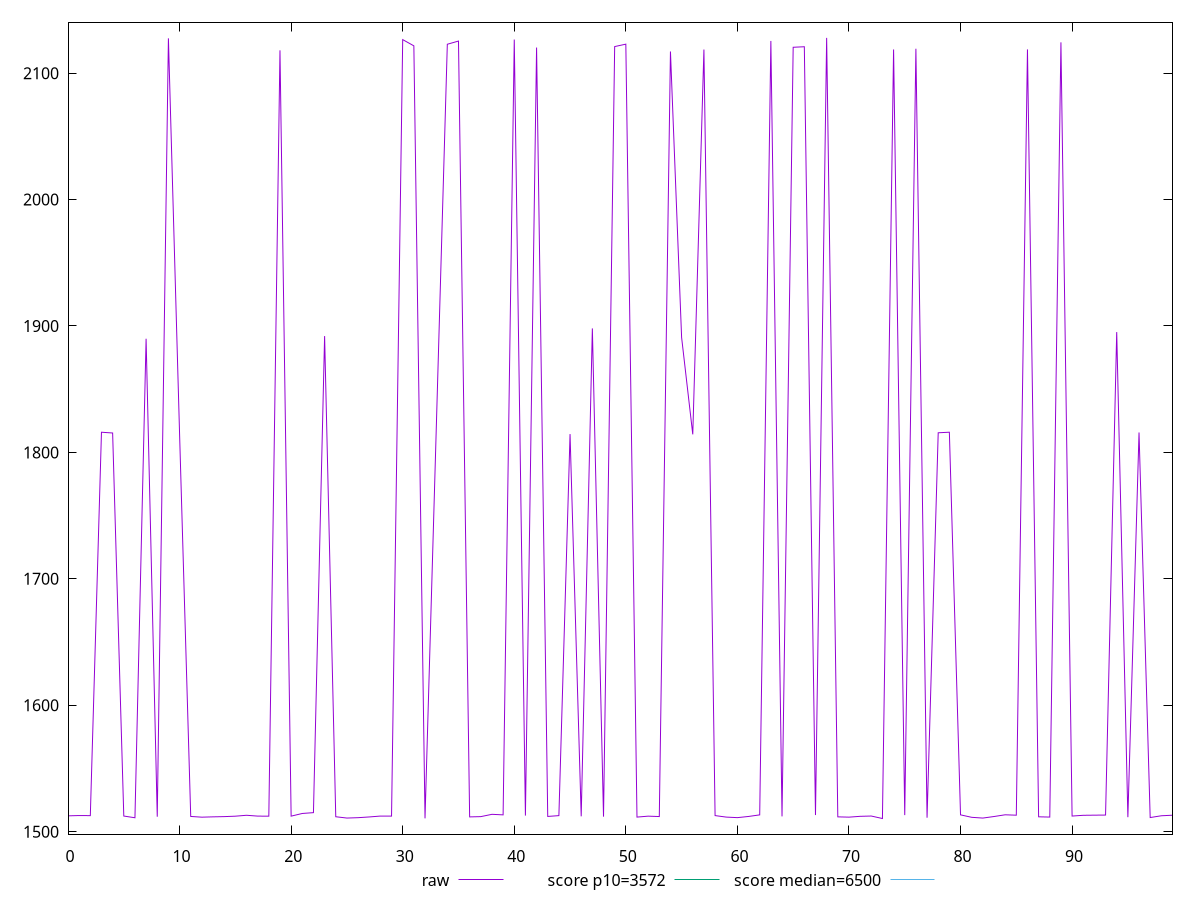 reset

$raw <<EOF
0 1512.5450999999998
1 1512.7898
2 1512.7122999999997
3 1815.9706999999999
4 1815.3698
5 1512.3962
6 1511.0292
7 1889.9069499999996
8 1511.8717000000001
9 2127.5266000000006
10 1814.8539
11 1512.0697
12 1511.4937
13 1511.7517
14 1511.9356
15 1512.2756999999997
16 1512.9938000000002
17 1512.3415
18 1512.2648
19 2118.01035
20 1512.3009
21 1514.4204000000002
22 1515.0818
23 1891.9956499999998
24 1511.8365
25 1510.7986
26 1511.0933
27 1511.6677
28 1512.3692
29 1512.3165000000004
30 2126.52275
31 2121.58605
32 1510.5582
33 1816.0124
34 2122.8513
35 2125.3681500000002
36 1511.7137000000002
37 1511.9260000000002
38 1513.7508
39 1513.3195999999998
40 2126.5461
41 1512.7401000000002
42 2120.2714
43 1512.0814
44 1512.7191
45 1814.4798
46 1512.1834
47 1898.0655000000002
48 1511.9084999999998
49 2121.0107
50 2122.9211999999998
51 1511.5583
52 1512.2967999999998
53 1511.9845
54 2117.1429000000007
55 1890.9090999999996
56 1814.272
57 2118.63865
58 1512.7432
59 1511.5524
60 1511.1264
61 1512.0600999999997
62 1513.3143
63 2125.46445
64 1512.0946
65 2120.4595999999997
66 2120.87775
67 1513.1734999999999
68 2127.8655
69 1511.7476000000004
70 1511.5095999999999
71 1512.1618999999996
72 1512.3959
73 1510.4286000000002
74 2118.7026499999997
75 1513.1163
76 2119.2700999999997
77 1511.0492999999997
78 1815.5373
79 1815.9814999999999
80 1513.3328000000001
81 1511.3780000000002
82 1510.7871
83 1512.0085
84 1513.3778000000002
85 1513.0617
86 2118.78495
87 1511.7861999999998
88 1511.5686
89 2124.34705
90 1512.3790999999999
91 1512.9732999999999
92 1513.0808000000002
93 1513.1664
94 1895.1799500000002
95 1511.5045999999995
96 1815.7525000000003
97 1511.1965
98 1512.6099999999997
99 1513.0369999999998
EOF

set key outside below
set xrange [0:99]
set yrange [1498.0798620000003:2140.214238]
set terminal svg size 640, 490 enhanced background rgb 'white'
set output "report_00007_2020-12-11T15:55:29.892Z/first-cpu-idle/samples/pages+cached+noexternal+nofonts/raw/values.svg"

plot $raw title "raw" with line, \
     3572 title "score p10=3572", \
     6500 title "score median=6500"

reset
